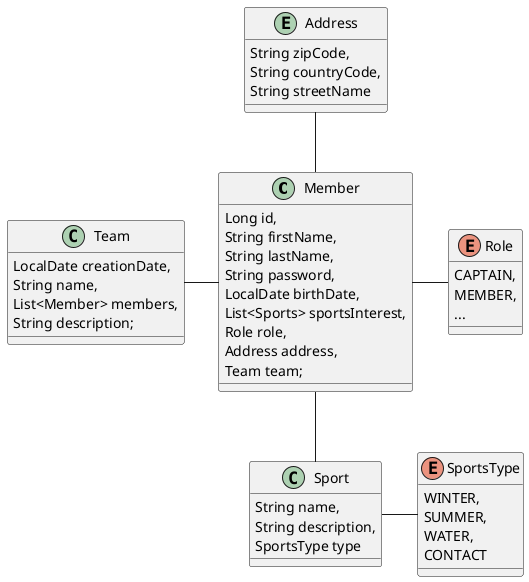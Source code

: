 
@startuml
class Member{
Long id,
String firstName,
String lastName,
String password,
LocalDate birthDate,
List<Sports> sportsInterest,
Role role,
Address address,
Team team;
}

entity Address {
    String zipCode,
    String countryCode,
    String streetName
}

class Team{
LocalDate creationDate,
String name,
List<Member> members,
String description;
}

Enum Role {
    CAPTAIN,
    MEMBER,
    ...
}

class Sport{
    String name,
    String description,
    SportsType type
}

Enum SportsType{
    WINTER,
    SUMMER,
    WATER,
    CONTACT
}



Member -down- Sport
SportsType -left- Sport
Role -left- Member
Team -right- Member
Address -- Member

@enduml